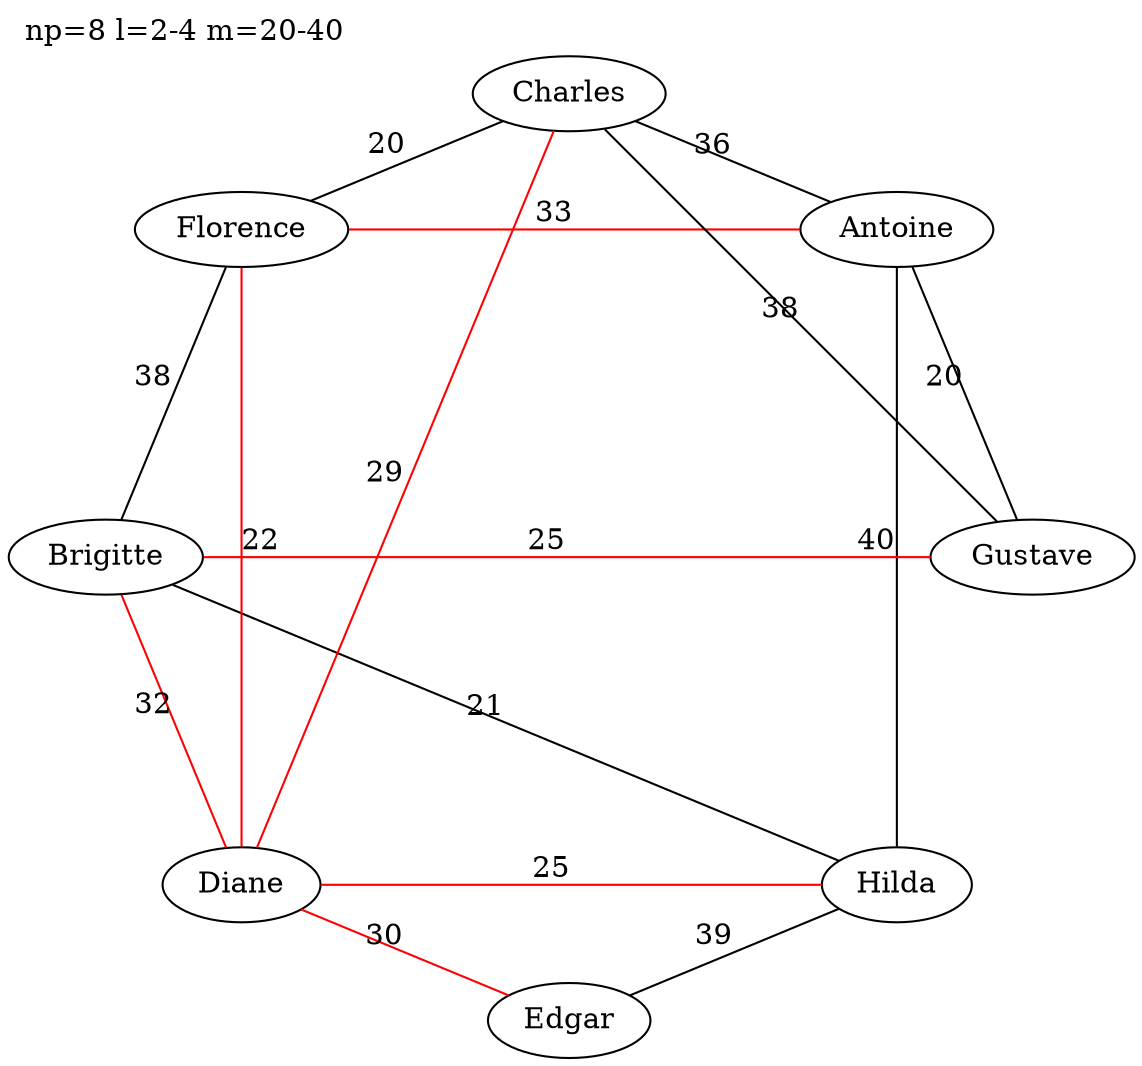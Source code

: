 graph {
	labelloc="t";labeljust="l";label="np=8 l=2-4 m=20-40"
	layout="circo"
	Antoine -- Hilda [label=40]
	Antoine -- Charles [label=36]
	Antoine -- Gustave [label=20]
	Antoine -- Florence [label=33,penwith=3,color="red"]
	Hilda -- Brigitte [label=21]
	Hilda -- Diane [label=25,penwith=3,color="red"]
	Hilda -- Edgar [label=39]
	Charles -- Gustave [label=38]
	Charles -- Florence [label=20]
	Charles -- Diane [label=29,penwith=3,color="red"]
	Gustave -- Brigitte [label=25,penwith=3,color="red"]
	Florence -- Brigitte [label=38]
	Florence -- Diane [label=22,penwith=3,color="red"]
	Brigitte -- Diane [label=32,penwith=3,color="red"]
	Diane -- Edgar [label=30,penwith=3,color="red"]
}